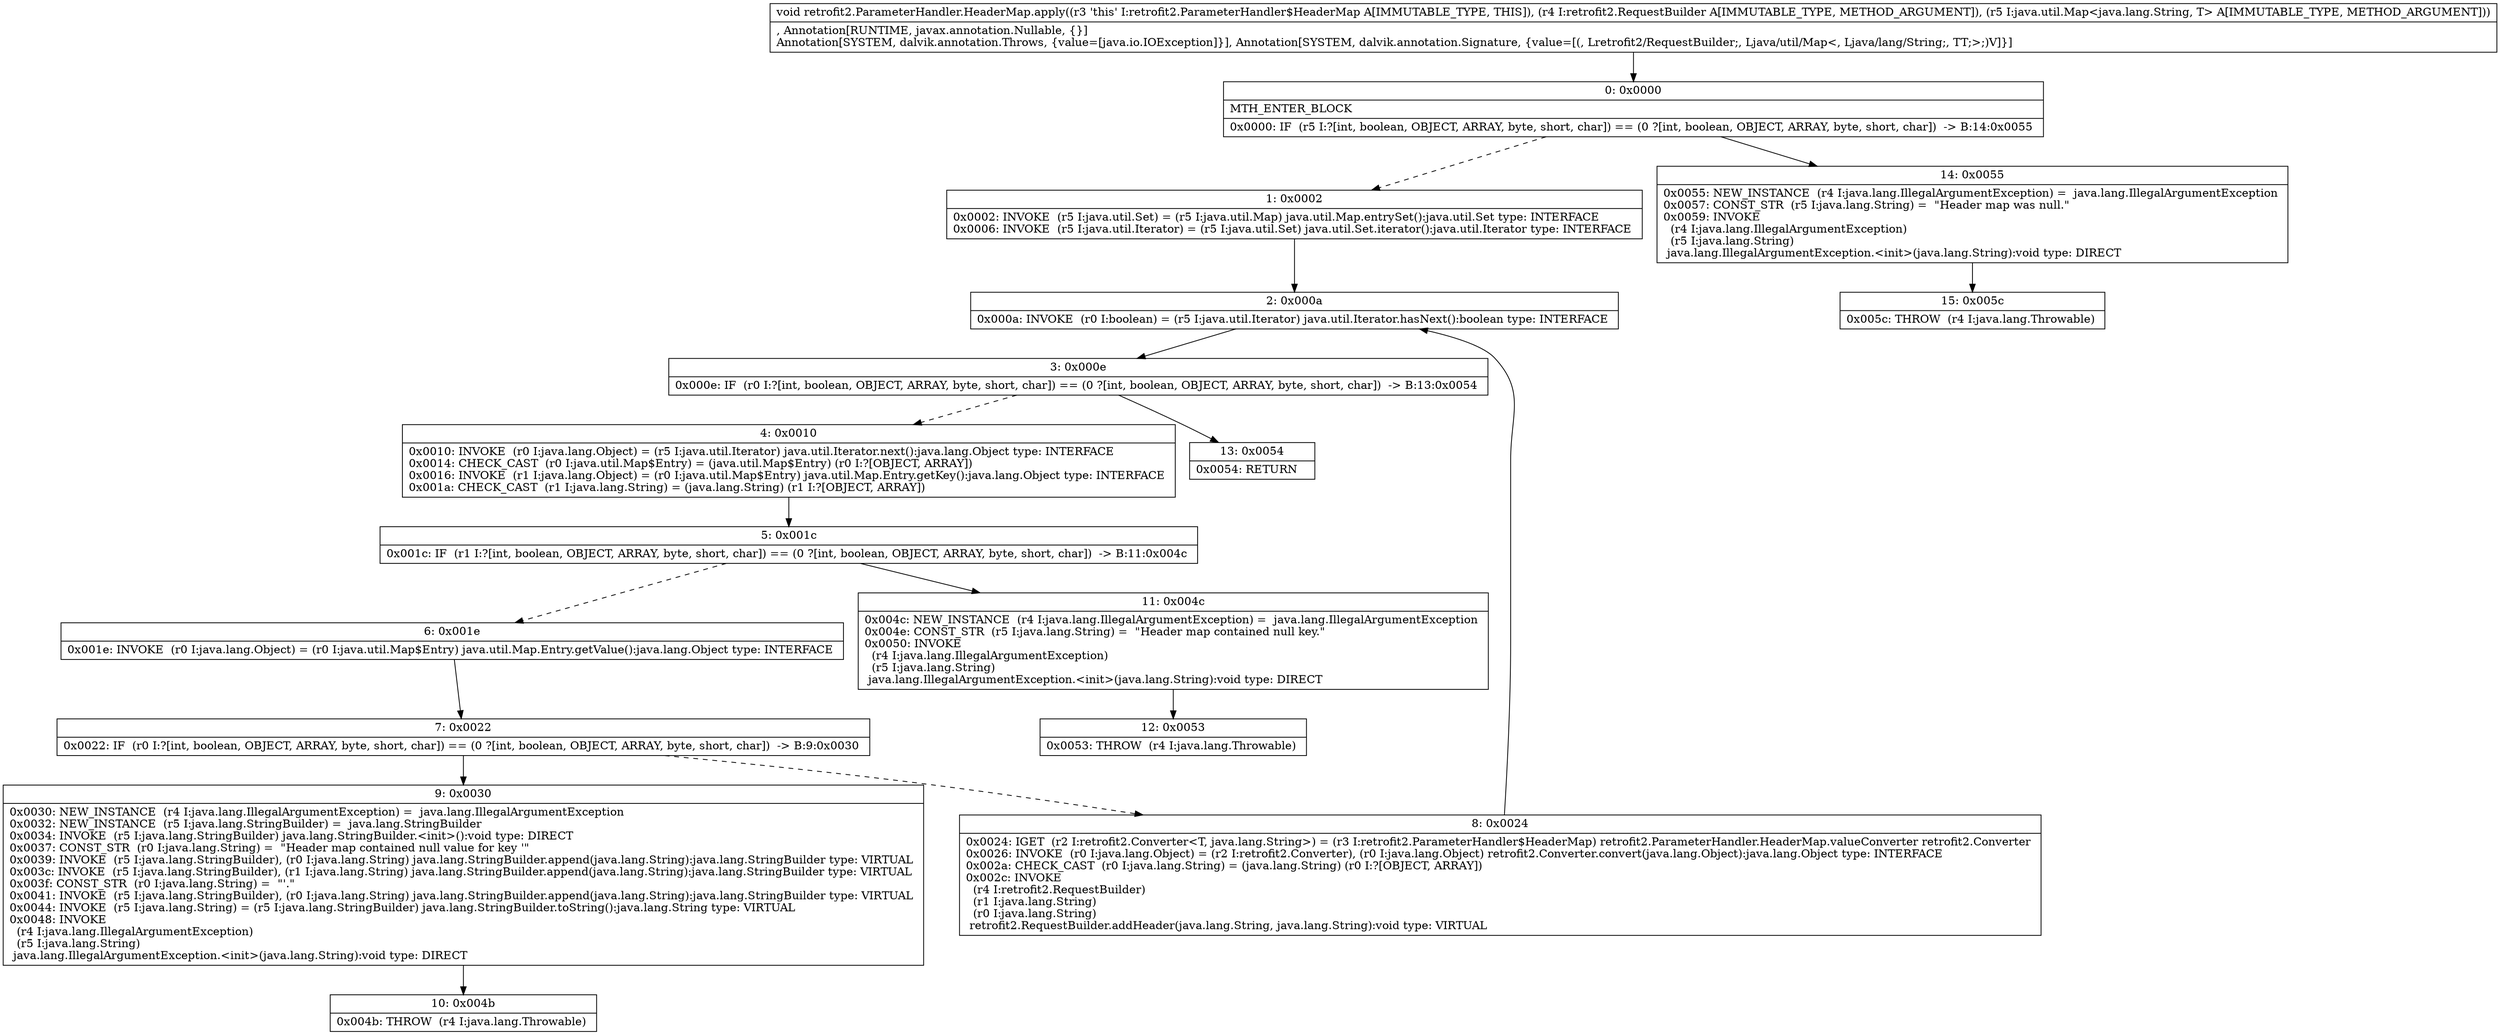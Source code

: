 digraph "CFG forretrofit2.ParameterHandler.HeaderMap.apply(Lretrofit2\/RequestBuilder;Ljava\/util\/Map;)V" {
Node_0 [shape=record,label="{0\:\ 0x0000|MTH_ENTER_BLOCK\l|0x0000: IF  (r5 I:?[int, boolean, OBJECT, ARRAY, byte, short, char]) == (0 ?[int, boolean, OBJECT, ARRAY, byte, short, char])  \-\> B:14:0x0055 \l}"];
Node_1 [shape=record,label="{1\:\ 0x0002|0x0002: INVOKE  (r5 I:java.util.Set) = (r5 I:java.util.Map) java.util.Map.entrySet():java.util.Set type: INTERFACE \l0x0006: INVOKE  (r5 I:java.util.Iterator) = (r5 I:java.util.Set) java.util.Set.iterator():java.util.Iterator type: INTERFACE \l}"];
Node_2 [shape=record,label="{2\:\ 0x000a|0x000a: INVOKE  (r0 I:boolean) = (r5 I:java.util.Iterator) java.util.Iterator.hasNext():boolean type: INTERFACE \l}"];
Node_3 [shape=record,label="{3\:\ 0x000e|0x000e: IF  (r0 I:?[int, boolean, OBJECT, ARRAY, byte, short, char]) == (0 ?[int, boolean, OBJECT, ARRAY, byte, short, char])  \-\> B:13:0x0054 \l}"];
Node_4 [shape=record,label="{4\:\ 0x0010|0x0010: INVOKE  (r0 I:java.lang.Object) = (r5 I:java.util.Iterator) java.util.Iterator.next():java.lang.Object type: INTERFACE \l0x0014: CHECK_CAST  (r0 I:java.util.Map$Entry) = (java.util.Map$Entry) (r0 I:?[OBJECT, ARRAY]) \l0x0016: INVOKE  (r1 I:java.lang.Object) = (r0 I:java.util.Map$Entry) java.util.Map.Entry.getKey():java.lang.Object type: INTERFACE \l0x001a: CHECK_CAST  (r1 I:java.lang.String) = (java.lang.String) (r1 I:?[OBJECT, ARRAY]) \l}"];
Node_5 [shape=record,label="{5\:\ 0x001c|0x001c: IF  (r1 I:?[int, boolean, OBJECT, ARRAY, byte, short, char]) == (0 ?[int, boolean, OBJECT, ARRAY, byte, short, char])  \-\> B:11:0x004c \l}"];
Node_6 [shape=record,label="{6\:\ 0x001e|0x001e: INVOKE  (r0 I:java.lang.Object) = (r0 I:java.util.Map$Entry) java.util.Map.Entry.getValue():java.lang.Object type: INTERFACE \l}"];
Node_7 [shape=record,label="{7\:\ 0x0022|0x0022: IF  (r0 I:?[int, boolean, OBJECT, ARRAY, byte, short, char]) == (0 ?[int, boolean, OBJECT, ARRAY, byte, short, char])  \-\> B:9:0x0030 \l}"];
Node_8 [shape=record,label="{8\:\ 0x0024|0x0024: IGET  (r2 I:retrofit2.Converter\<T, java.lang.String\>) = (r3 I:retrofit2.ParameterHandler$HeaderMap) retrofit2.ParameterHandler.HeaderMap.valueConverter retrofit2.Converter \l0x0026: INVOKE  (r0 I:java.lang.Object) = (r2 I:retrofit2.Converter), (r0 I:java.lang.Object) retrofit2.Converter.convert(java.lang.Object):java.lang.Object type: INTERFACE \l0x002a: CHECK_CAST  (r0 I:java.lang.String) = (java.lang.String) (r0 I:?[OBJECT, ARRAY]) \l0x002c: INVOKE  \l  (r4 I:retrofit2.RequestBuilder)\l  (r1 I:java.lang.String)\l  (r0 I:java.lang.String)\l retrofit2.RequestBuilder.addHeader(java.lang.String, java.lang.String):void type: VIRTUAL \l}"];
Node_9 [shape=record,label="{9\:\ 0x0030|0x0030: NEW_INSTANCE  (r4 I:java.lang.IllegalArgumentException) =  java.lang.IllegalArgumentException \l0x0032: NEW_INSTANCE  (r5 I:java.lang.StringBuilder) =  java.lang.StringBuilder \l0x0034: INVOKE  (r5 I:java.lang.StringBuilder) java.lang.StringBuilder.\<init\>():void type: DIRECT \l0x0037: CONST_STR  (r0 I:java.lang.String) =  \"Header map contained null value for key '\" \l0x0039: INVOKE  (r5 I:java.lang.StringBuilder), (r0 I:java.lang.String) java.lang.StringBuilder.append(java.lang.String):java.lang.StringBuilder type: VIRTUAL \l0x003c: INVOKE  (r5 I:java.lang.StringBuilder), (r1 I:java.lang.String) java.lang.StringBuilder.append(java.lang.String):java.lang.StringBuilder type: VIRTUAL \l0x003f: CONST_STR  (r0 I:java.lang.String) =  \"'.\" \l0x0041: INVOKE  (r5 I:java.lang.StringBuilder), (r0 I:java.lang.String) java.lang.StringBuilder.append(java.lang.String):java.lang.StringBuilder type: VIRTUAL \l0x0044: INVOKE  (r5 I:java.lang.String) = (r5 I:java.lang.StringBuilder) java.lang.StringBuilder.toString():java.lang.String type: VIRTUAL \l0x0048: INVOKE  \l  (r4 I:java.lang.IllegalArgumentException)\l  (r5 I:java.lang.String)\l java.lang.IllegalArgumentException.\<init\>(java.lang.String):void type: DIRECT \l}"];
Node_10 [shape=record,label="{10\:\ 0x004b|0x004b: THROW  (r4 I:java.lang.Throwable) \l}"];
Node_11 [shape=record,label="{11\:\ 0x004c|0x004c: NEW_INSTANCE  (r4 I:java.lang.IllegalArgumentException) =  java.lang.IllegalArgumentException \l0x004e: CONST_STR  (r5 I:java.lang.String) =  \"Header map contained null key.\" \l0x0050: INVOKE  \l  (r4 I:java.lang.IllegalArgumentException)\l  (r5 I:java.lang.String)\l java.lang.IllegalArgumentException.\<init\>(java.lang.String):void type: DIRECT \l}"];
Node_12 [shape=record,label="{12\:\ 0x0053|0x0053: THROW  (r4 I:java.lang.Throwable) \l}"];
Node_13 [shape=record,label="{13\:\ 0x0054|0x0054: RETURN   \l}"];
Node_14 [shape=record,label="{14\:\ 0x0055|0x0055: NEW_INSTANCE  (r4 I:java.lang.IllegalArgumentException) =  java.lang.IllegalArgumentException \l0x0057: CONST_STR  (r5 I:java.lang.String) =  \"Header map was null.\" \l0x0059: INVOKE  \l  (r4 I:java.lang.IllegalArgumentException)\l  (r5 I:java.lang.String)\l java.lang.IllegalArgumentException.\<init\>(java.lang.String):void type: DIRECT \l}"];
Node_15 [shape=record,label="{15\:\ 0x005c|0x005c: THROW  (r4 I:java.lang.Throwable) \l}"];
MethodNode[shape=record,label="{void retrofit2.ParameterHandler.HeaderMap.apply((r3 'this' I:retrofit2.ParameterHandler$HeaderMap A[IMMUTABLE_TYPE, THIS]), (r4 I:retrofit2.RequestBuilder A[IMMUTABLE_TYPE, METHOD_ARGUMENT]), (r5 I:java.util.Map\<java.lang.String, T\> A[IMMUTABLE_TYPE, METHOD_ARGUMENT]))  | , Annotation[RUNTIME, javax.annotation.Nullable, \{\}]\lAnnotation[SYSTEM, dalvik.annotation.Throws, \{value=[java.io.IOException]\}], Annotation[SYSTEM, dalvik.annotation.Signature, \{value=[(, Lretrofit2\/RequestBuilder;, Ljava\/util\/Map\<, Ljava\/lang\/String;, TT;\>;)V]\}]\l}"];
MethodNode -> Node_0;
Node_0 -> Node_1[style=dashed];
Node_0 -> Node_14;
Node_1 -> Node_2;
Node_2 -> Node_3;
Node_3 -> Node_4[style=dashed];
Node_3 -> Node_13;
Node_4 -> Node_5;
Node_5 -> Node_6[style=dashed];
Node_5 -> Node_11;
Node_6 -> Node_7;
Node_7 -> Node_8[style=dashed];
Node_7 -> Node_9;
Node_8 -> Node_2;
Node_9 -> Node_10;
Node_11 -> Node_12;
Node_14 -> Node_15;
}

